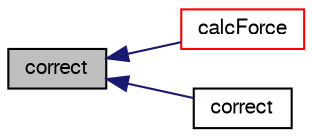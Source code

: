 digraph "correct"
{
  bgcolor="transparent";
  edge [fontname="FreeSans",fontsize="10",labelfontname="FreeSans",labelfontsize="10"];
  node [fontname="FreeSans",fontsize="10",shape=record];
  rankdir="LR";
  Node43 [label="correct",height=0.2,width=0.4,color="black", fillcolor="grey75", style="filled", fontcolor="black"];
  Node43 -> Node44 [dir="back",color="midnightblue",fontsize="10",style="solid",fontname="FreeSans"];
  Node44 [label="calcForce",height=0.2,width=0.4,color="red",URL="$a21906.html#a4b9d4acc9e037d8309fa6632b88fd61b",tooltip="Calculate the porosity force. "];
  Node43 -> Node46 [dir="back",color="midnightblue",fontsize="10",style="solid",fontname="FreeSans"];
  Node46 [label="correct",height=0.2,width=0.4,color="black",URL="$a21906.html#a5baee76b7d9129fea154d93d8a79b636",tooltip="Add resistance. "];
}
